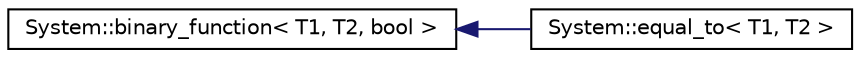 digraph G
{
  edge [fontname="Helvetica",fontsize="10",labelfontname="Helvetica",labelfontsize="10"];
  node [fontname="Helvetica",fontsize="10",shape=record];
  rankdir="LR";
  Node1 [label="System::binary_function\< T1, T2, bool \>",height=0.2,width=0.4,color="black", fillcolor="white", style="filled",URL="$class_system_1_1binary__function.html"];
  Node1 -> Node2 [dir="back",color="midnightblue",fontsize="10",style="solid",fontname="Helvetica"];
  Node2 [label="System::equal_to\< T1, T2 \>",height=0.2,width=0.4,color="black", fillcolor="white", style="filled",URL="$struct_system_1_1equal__to.html"];
}
